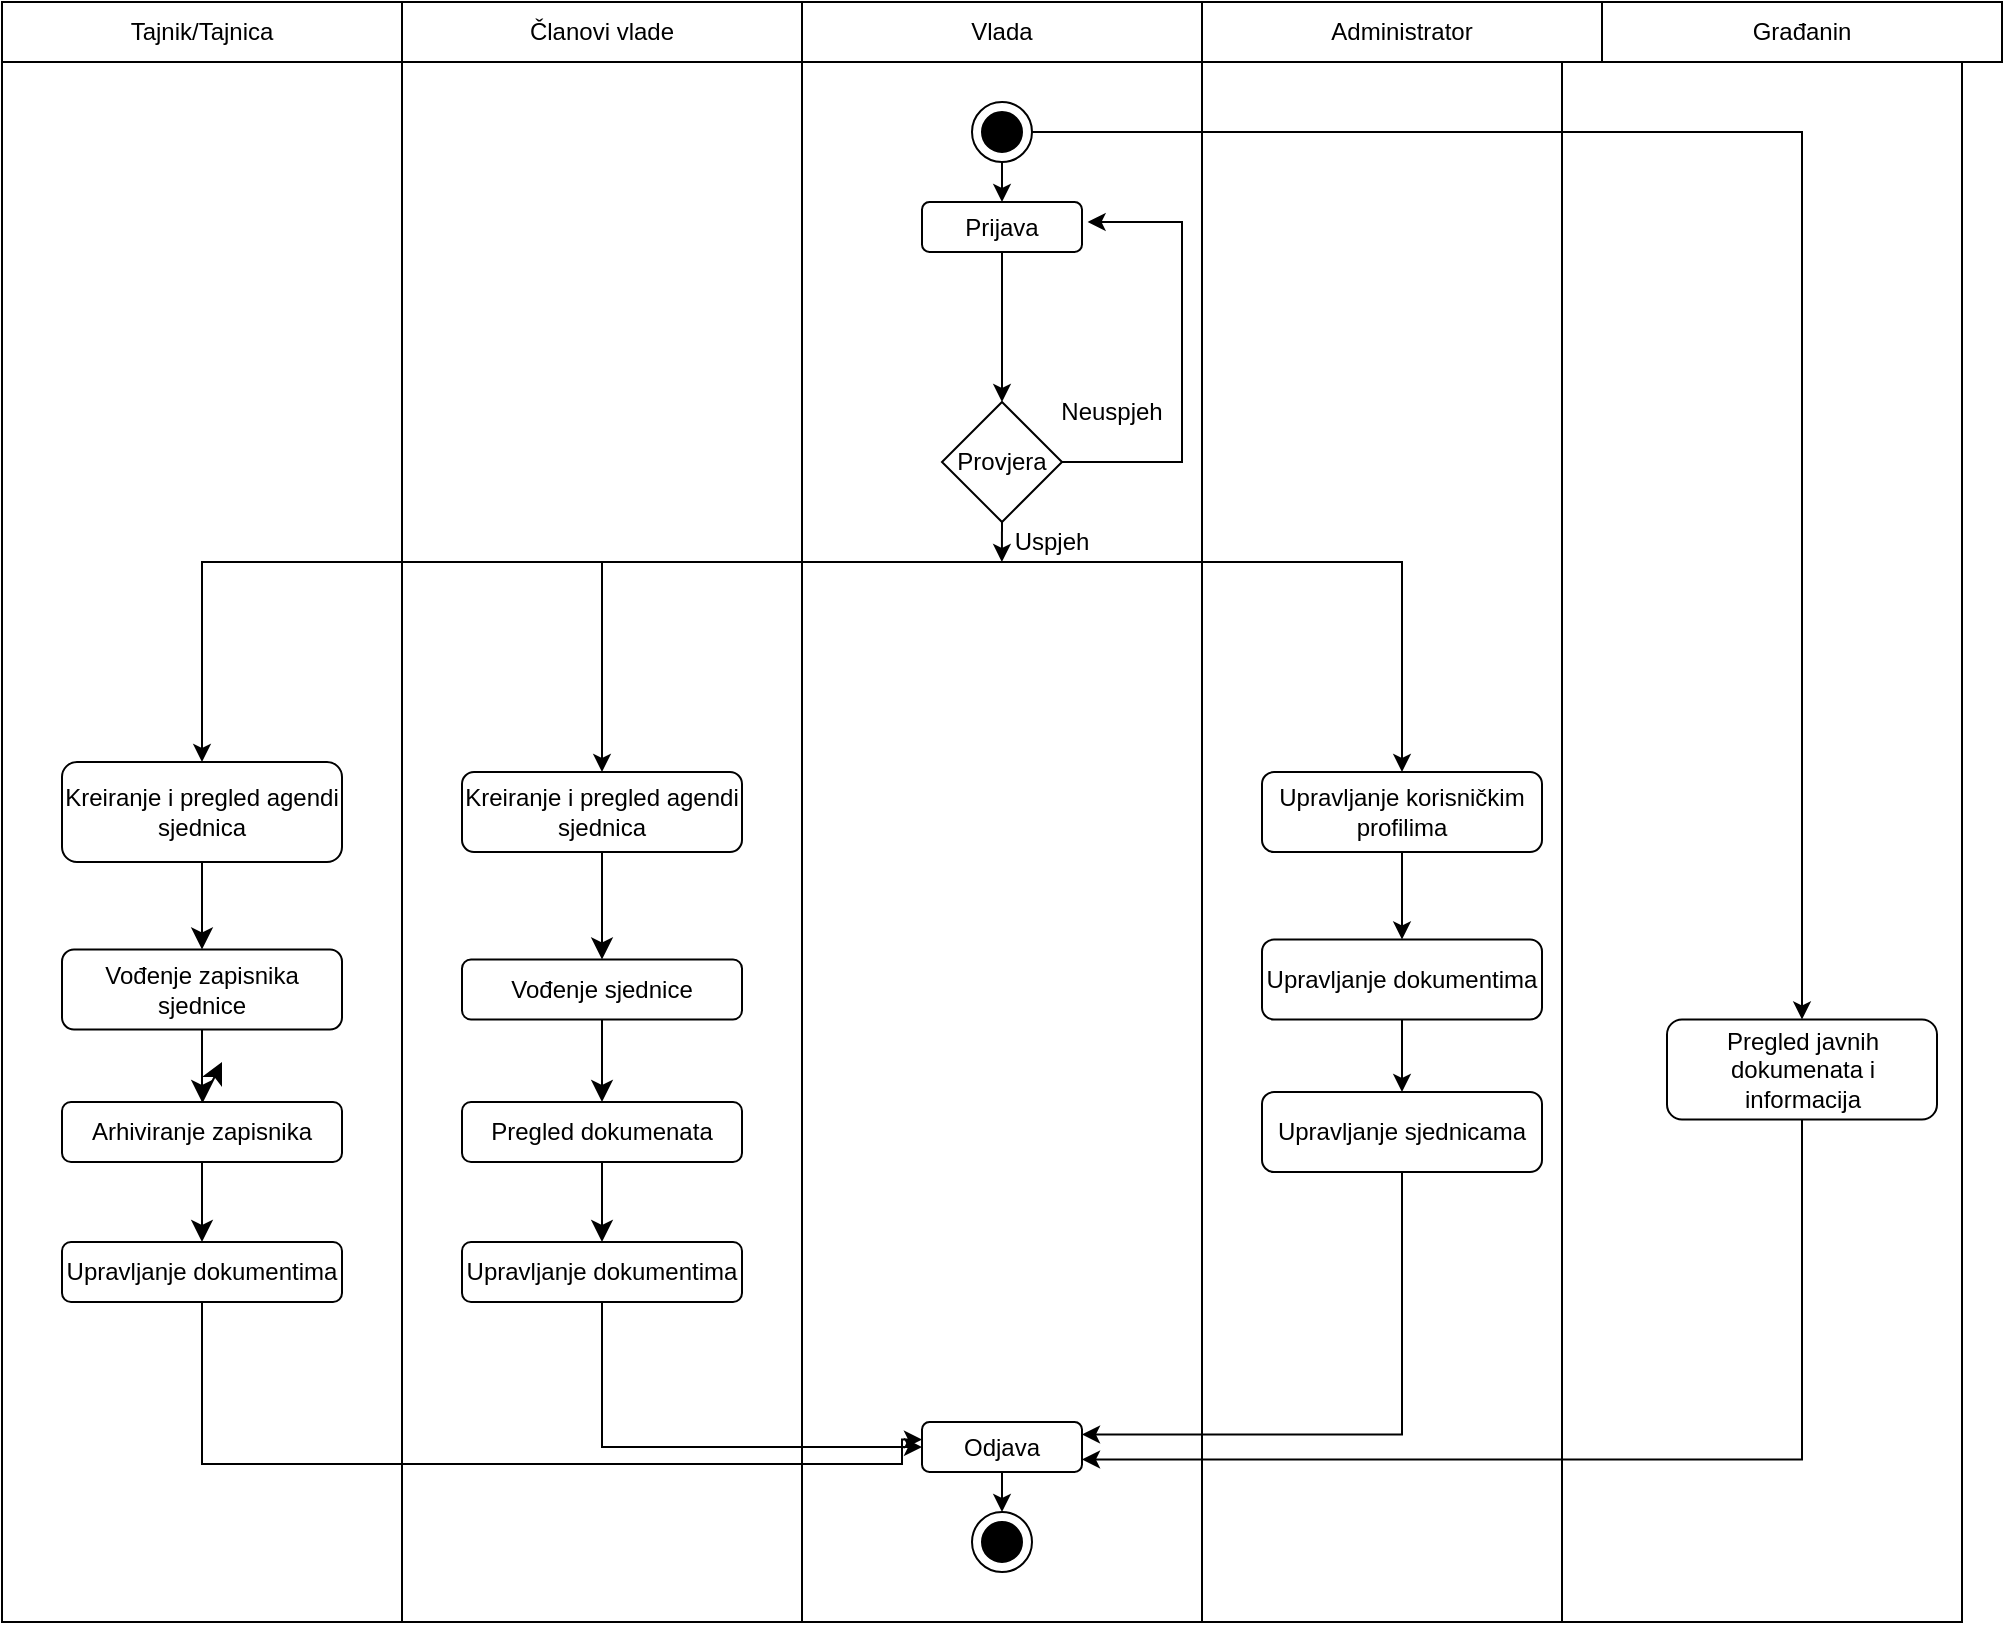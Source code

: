 <mxfile version="24.7.17">
  <diagram id="07fea595-8f29-1299-0266-81d95cde20df" name="Page-1">
    <mxGraphModel dx="1194" dy="592" grid="1" gridSize="10" guides="1" tooltips="1" connect="1" arrows="1" fold="1" page="1" pageScale="1" pageWidth="1169" pageHeight="827" background="#ffffff" math="0" shadow="0">
      <root>
        <mxCell id="0" />
        <mxCell id="1" parent="0" />
        <mxCell id="k4BbUaHCwSgezbctOqtj-11" value="" style="rounded=0;whiteSpace=wrap;html=1;" parent="1" vertex="1">
          <mxGeometry x="150" y="90" width="200" height="780" as="geometry" />
        </mxCell>
        <mxCell id="k4BbUaHCwSgezbctOqtj-12" value="" style="rounded=0;whiteSpace=wrap;html=1;" parent="1" vertex="1">
          <mxGeometry x="350" y="90" width="200" height="780" as="geometry" />
        </mxCell>
        <mxCell id="k4BbUaHCwSgezbctOqtj-13" value="" style="rounded=0;whiteSpace=wrap;html=1;" parent="1" vertex="1">
          <mxGeometry x="550" y="90" width="200" height="780" as="geometry" />
        </mxCell>
        <mxCell id="k4BbUaHCwSgezbctOqtj-14" value="" style="rounded=0;whiteSpace=wrap;html=1;" parent="1" vertex="1">
          <mxGeometry x="750" y="90" width="200" height="780" as="geometry" />
        </mxCell>
        <mxCell id="k4BbUaHCwSgezbctOqtj-15" value="Članovi vlade" style="rounded=0;whiteSpace=wrap;html=1;" parent="1" vertex="1">
          <mxGeometry x="350" y="60" width="200" height="30" as="geometry" />
        </mxCell>
        <mxCell id="k4BbUaHCwSgezbctOqtj-16" value="Tajnik/Tajnica" style="rounded=0;whiteSpace=wrap;html=1;" parent="1" vertex="1">
          <mxGeometry x="150" y="60" width="200" height="30" as="geometry" />
        </mxCell>
        <mxCell id="k4BbUaHCwSgezbctOqtj-17" value="Vlada" style="rounded=0;whiteSpace=wrap;html=1;" parent="1" vertex="1">
          <mxGeometry x="550" y="60" width="200" height="30" as="geometry" />
        </mxCell>
        <mxCell id="k4BbUaHCwSgezbctOqtj-18" value="Administrator" style="rounded=0;whiteSpace=wrap;html=1;" parent="1" vertex="1">
          <mxGeometry x="750" y="60" width="200" height="30" as="geometry" />
        </mxCell>
        <mxCell id="k4BbUaHCwSgezbctOqtj-19" style="edgeStyle=orthogonalEdgeStyle;rounded=0;orthogonalLoop=1;jettySize=auto;html=1;exitX=0.5;exitY=1;exitDx=0;exitDy=0;entryX=0.5;entryY=0;entryDx=0;entryDy=0;" parent="1" source="k4BbUaHCwSgezbctOqtj-20" target="k4BbUaHCwSgezbctOqtj-22" edge="1">
          <mxGeometry relative="1" as="geometry" />
        </mxCell>
        <mxCell id="k4BbUaHCwSgezbctOqtj-20" value="" style="ellipse;whiteSpace=wrap;html=1;aspect=fixed;" parent="1" vertex="1">
          <mxGeometry x="635" y="110" width="30" height="30" as="geometry" />
        </mxCell>
        <mxCell id="k4BbUaHCwSgezbctOqtj-22" value="Prijava" style="rounded=1;whiteSpace=wrap;html=1;" parent="1" vertex="1">
          <mxGeometry x="610" y="160" width="80" height="25" as="geometry" />
        </mxCell>
        <mxCell id="k4BbUaHCwSgezbctOqtj-23" style="edgeStyle=orthogonalEdgeStyle;rounded=0;orthogonalLoop=1;jettySize=auto;html=1;exitX=0.5;exitY=1;exitDx=0;exitDy=0;entryX=0.5;entryY=0;entryDx=0;entryDy=0;" parent="1" source="k4BbUaHCwSgezbctOqtj-22" target="k4BbUaHCwSgezbctOqtj-27" edge="1">
          <mxGeometry relative="1" as="geometry">
            <mxPoint x="650.0" y="240" as="sourcePoint" />
          </mxGeometry>
        </mxCell>
        <mxCell id="k4BbUaHCwSgezbctOqtj-25" style="edgeStyle=orthogonalEdgeStyle;rounded=0;orthogonalLoop=1;jettySize=auto;html=1;exitX=1;exitY=0.5;exitDx=0;exitDy=0;entryX=1;entryY=0.5;entryDx=0;entryDy=0;" parent="1" edge="1">
          <mxGeometry relative="1" as="geometry">
            <Array as="points">
              <mxPoint x="740" y="290" />
              <mxPoint x="740" y="170" />
            </Array>
            <mxPoint x="635" y="290.0" as="sourcePoint" />
            <mxPoint x="692.8" y="170" as="targetPoint" />
          </mxGeometry>
        </mxCell>
        <mxCell id="k4BbUaHCwSgezbctOqtj-26" style="edgeStyle=orthogonalEdgeStyle;rounded=0;orthogonalLoop=1;jettySize=auto;html=1;exitX=0.5;exitY=1;exitDx=0;exitDy=0;" parent="1" source="k4BbUaHCwSgezbctOqtj-27" edge="1">
          <mxGeometry relative="1" as="geometry">
            <mxPoint x="649.944" y="340" as="targetPoint" />
          </mxGeometry>
        </mxCell>
        <mxCell id="k4BbUaHCwSgezbctOqtj-27" value="Provjera" style="rhombus;whiteSpace=wrap;html=1;" parent="1" vertex="1">
          <mxGeometry x="620" y="260" width="60" height="60" as="geometry" />
        </mxCell>
        <mxCell id="k4BbUaHCwSgezbctOqtj-28" value="Građanin" style="rounded=0;whiteSpace=wrap;html=1;" parent="1" vertex="1">
          <mxGeometry x="950" y="60" width="200" height="30" as="geometry" />
        </mxCell>
        <mxCell id="k4BbUaHCwSgezbctOqtj-29" value="" style="rounded=0;whiteSpace=wrap;html=1;" parent="1" vertex="1">
          <mxGeometry x="930" y="90" width="200" height="780" as="geometry" />
        </mxCell>
        <mxCell id="k4BbUaHCwSgezbctOqtj-30" value="" style="ellipse;whiteSpace=wrap;html=1;aspect=fixed;fillColor=#000000;" parent="1" vertex="1">
          <mxGeometry x="640" y="115" width="20" height="20" as="geometry" />
        </mxCell>
        <mxCell id="k4BbUaHCwSgezbctOqtj-31" value="Neuspjeh" style="text;html=1;strokeColor=none;fillColor=none;align=center;verticalAlign=middle;whiteSpace=wrap;rounded=0;" parent="1" vertex="1">
          <mxGeometry x="680" y="250" width="50" height="30" as="geometry" />
        </mxCell>
        <mxCell id="k4BbUaHCwSgezbctOqtj-32" value="" style="endArrow=none;html=1;rounded=0;" parent="1" edge="1">
          <mxGeometry width="50" height="50" relative="1" as="geometry">
            <mxPoint x="650" y="340" as="sourcePoint" />
            <mxPoint x="710" y="340" as="targetPoint" />
          </mxGeometry>
        </mxCell>
        <mxCell id="k4BbUaHCwSgezbctOqtj-34" value="Uspjeh" style="text;html=1;strokeColor=none;fillColor=none;align=center;verticalAlign=middle;whiteSpace=wrap;rounded=0;" parent="1" vertex="1">
          <mxGeometry x="650" y="320" width="50" height="20" as="geometry" />
        </mxCell>
        <mxCell id="k4BbUaHCwSgezbctOqtj-37" style="edgeStyle=orthogonalEdgeStyle;rounded=0;orthogonalLoop=1;jettySize=auto;html=1;exitX=0.5;exitY=1;exitDx=0;exitDy=0;entryX=0.5;entryY=0;entryDx=0;entryDy=0;" parent="1" source="k4BbUaHCwSgezbctOqtj-38" target="k4BbUaHCwSgezbctOqtj-53" edge="1">
          <mxGeometry relative="1" as="geometry" />
        </mxCell>
        <mxCell id="k4BbUaHCwSgezbctOqtj-38" value="Upravljanje korisničkim profilima" style="rounded=1;whiteSpace=wrap;html=1;" parent="1" vertex="1">
          <mxGeometry x="780" y="445" width="140" height="40" as="geometry" />
        </mxCell>
        <mxCell id="k4BbUaHCwSgezbctOqtj-39" value="" style="endArrow=classic;html=1;rounded=0;entryX=0.5;entryY=0;entryDx=0;entryDy=0;" parent="1" target="4K4t0N0ljQZi-Vb2gh6m-15" edge="1">
          <mxGeometry width="50" height="50" relative="1" as="geometry">
            <mxPoint x="590" y="340" as="sourcePoint" />
            <mxPoint x="520" y="375" as="targetPoint" />
            <Array as="points">
              <mxPoint x="450" y="340" />
            </Array>
          </mxGeometry>
        </mxCell>
        <mxCell id="k4BbUaHCwSgezbctOqtj-40" value="" style="endArrow=classic;html=1;rounded=0;entryX=0.5;entryY=0;entryDx=0;entryDy=0;" parent="1" target="k4BbUaHCwSgezbctOqtj-38" edge="1">
          <mxGeometry width="50" height="50" relative="1" as="geometry">
            <mxPoint x="710" y="340" as="sourcePoint" />
            <mxPoint x="700" y="390" as="targetPoint" />
            <Array as="points">
              <mxPoint x="850" y="340" />
            </Array>
          </mxGeometry>
        </mxCell>
        <mxCell id="k4BbUaHCwSgezbctOqtj-48" style="edgeStyle=orthogonalEdgeStyle;rounded=0;orthogonalLoop=1;jettySize=auto;html=1;exitX=0.5;exitY=1;exitDx=0;exitDy=0;entryX=0.5;entryY=0;entryDx=0;entryDy=0;" parent="1" edge="1">
          <mxGeometry relative="1" as="geometry">
            <mxPoint x="450" y="550" as="sourcePoint" />
          </mxGeometry>
        </mxCell>
        <mxCell id="k4BbUaHCwSgezbctOqtj-53" value="Upravljanje dokumentima" style="rounded=1;whiteSpace=wrap;html=1;" parent="1" vertex="1">
          <mxGeometry x="780" y="528.75" width="140" height="40" as="geometry" />
        </mxCell>
        <mxCell id="k4BbUaHCwSgezbctOqtj-54" style="edgeStyle=orthogonalEdgeStyle;rounded=0;orthogonalLoop=1;jettySize=auto;html=1;exitX=0.5;exitY=1;exitDx=0;exitDy=0;entryX=0.5;entryY=0;entryDx=0;entryDy=0;" parent="1" source="k4BbUaHCwSgezbctOqtj-53" target="k4BbUaHCwSgezbctOqtj-57" edge="1">
          <mxGeometry relative="1" as="geometry">
            <mxPoint x="850" y="530" as="sourcePoint" />
          </mxGeometry>
        </mxCell>
        <mxCell id="k4BbUaHCwSgezbctOqtj-56" style="edgeStyle=orthogonalEdgeStyle;rounded=0;orthogonalLoop=1;jettySize=auto;html=1;exitX=0.5;exitY=1;exitDx=0;exitDy=0;entryX=1;entryY=0.25;entryDx=0;entryDy=0;" parent="1" source="k4BbUaHCwSgezbctOqtj-57" target="k4BbUaHCwSgezbctOqtj-64" edge="1">
          <mxGeometry relative="1" as="geometry" />
        </mxCell>
        <mxCell id="k4BbUaHCwSgezbctOqtj-57" value="Upravljanje sjednicama" style="rounded=1;whiteSpace=wrap;html=1;" parent="1" vertex="1">
          <mxGeometry x="780" y="605" width="140" height="40" as="geometry" />
        </mxCell>
        <mxCell id="k4BbUaHCwSgezbctOqtj-60" style="edgeStyle=orthogonalEdgeStyle;rounded=0;orthogonalLoop=1;jettySize=auto;html=1;entryX=1;entryY=0.75;entryDx=0;entryDy=0;exitX=0.5;exitY=1;exitDx=0;exitDy=0;" parent="1" source="4K4t0N0ljQZi-Vb2gh6m-19" target="k4BbUaHCwSgezbctOqtj-64" edge="1">
          <mxGeometry relative="1" as="geometry">
            <mxPoint x="1050" y="601.25" as="sourcePoint" />
          </mxGeometry>
        </mxCell>
        <mxCell id="k4BbUaHCwSgezbctOqtj-62" value="" style="endArrow=classic;html=1;rounded=0;entryX=0.5;entryY=0;entryDx=0;entryDy=0;exitX=1;exitY=0.5;exitDx=0;exitDy=0;" parent="1" target="4K4t0N0ljQZi-Vb2gh6m-19" edge="1" source="k4BbUaHCwSgezbctOqtj-20">
          <mxGeometry width="50" height="50" relative="1" as="geometry">
            <mxPoint x="710" y="340" as="sourcePoint" />
            <mxPoint x="1050" y="427.75" as="targetPoint" />
            <Array as="points">
              <mxPoint x="1050" y="125" />
            </Array>
          </mxGeometry>
        </mxCell>
        <mxCell id="k4BbUaHCwSgezbctOqtj-63" style="edgeStyle=orthogonalEdgeStyle;rounded=0;orthogonalLoop=1;jettySize=auto;html=1;exitX=0.5;exitY=1;exitDx=0;exitDy=0;entryX=0.5;entryY=0;entryDx=0;entryDy=0;" parent="1" source="k4BbUaHCwSgezbctOqtj-64" target="k4BbUaHCwSgezbctOqtj-65" edge="1">
          <mxGeometry relative="1" as="geometry" />
        </mxCell>
        <mxCell id="k4BbUaHCwSgezbctOqtj-64" value="Odjava" style="rounded=1;whiteSpace=wrap;html=1;" parent="1" vertex="1">
          <mxGeometry x="610" y="770" width="80" height="25" as="geometry" />
        </mxCell>
        <mxCell id="k4BbUaHCwSgezbctOqtj-65" value="" style="ellipse;whiteSpace=wrap;html=1;aspect=fixed;" parent="1" vertex="1">
          <mxGeometry x="635" y="815" width="30" height="30" as="geometry" />
        </mxCell>
        <mxCell id="k4BbUaHCwSgezbctOqtj-66" value="" style="ellipse;whiteSpace=wrap;html=1;aspect=fixed;fillColor=#000000;" parent="1" vertex="1">
          <mxGeometry x="640" y="820" width="20" height="20" as="geometry" />
        </mxCell>
        <mxCell id="k4BbUaHCwSgezbctOqtj-71" style="edgeStyle=orthogonalEdgeStyle;rounded=0;orthogonalLoop=1;jettySize=auto;html=1;exitX=0.5;exitY=1;exitDx=0;exitDy=0;entryX=0;entryY=0.5;entryDx=0;entryDy=0;" parent="1" source="4K4t0N0ljQZi-Vb2gh6m-29" edge="1">
          <mxGeometry relative="1" as="geometry">
            <mxPoint x="450" y="631.25" as="sourcePoint" />
            <mxPoint x="610" y="782.5" as="targetPoint" />
            <Array as="points">
              <mxPoint x="450" y="783" />
            </Array>
          </mxGeometry>
        </mxCell>
        <mxCell id="k4BbUaHCwSgezbctOqtj-72" style="edgeStyle=orthogonalEdgeStyle;rounded=0;orthogonalLoop=1;jettySize=auto;html=1;exitX=0.5;exitY=1;exitDx=0;exitDy=0;entryX=0.5;entryY=0;entryDx=0;entryDy=0;" parent="1" edge="1">
          <mxGeometry relative="1" as="geometry">
            <mxPoint x="450" y="605" as="sourcePoint" />
          </mxGeometry>
        </mxCell>
        <mxCell id="k4BbUaHCwSgezbctOqtj-92" value="" style="edgeStyle=orthogonalEdgeStyle;rounded=0;orthogonalLoop=1;jettySize=auto;html=1;" parent="1" edge="1">
          <mxGeometry relative="1" as="geometry">
            <mxPoint x="450" y="720" as="sourcePoint" />
          </mxGeometry>
        </mxCell>
        <mxCell id="k4BbUaHCwSgezbctOqtj-93" value="" style="edgeStyle=orthogonalEdgeStyle;rounded=0;orthogonalLoop=1;jettySize=auto;html=1;" parent="1" edge="1">
          <mxGeometry relative="1" as="geometry">
            <mxPoint x="450" y="720" as="sourcePoint" />
          </mxGeometry>
        </mxCell>
        <mxCell id="4K4t0N0ljQZi-Vb2gh6m-36" style="edgeStyle=none;curved=1;rounded=0;orthogonalLoop=1;jettySize=auto;html=1;fontSize=12;startSize=8;endSize=8;" parent="1" source="4K4t0N0ljQZi-Vb2gh6m-9" target="4K4t0N0ljQZi-Vb2gh6m-10" edge="1">
          <mxGeometry relative="1" as="geometry" />
        </mxCell>
        <mxCell id="4K4t0N0ljQZi-Vb2gh6m-9" value="Kreiranje i pregled agendi sjednica" style="rounded=1;whiteSpace=wrap;html=1;" parent="1" vertex="1">
          <mxGeometry x="180" y="440" width="140" height="50" as="geometry" />
        </mxCell>
        <mxCell id="4K4t0N0ljQZi-Vb2gh6m-37" style="edgeStyle=none;curved=1;rounded=0;orthogonalLoop=1;jettySize=auto;html=1;fontSize=12;startSize=8;endSize=8;" parent="1" source="4K4t0N0ljQZi-Vb2gh6m-10" target="4K4t0N0ljQZi-Vb2gh6m-11" edge="1">
          <mxGeometry relative="1" as="geometry" />
        </mxCell>
        <mxCell id="4K4t0N0ljQZi-Vb2gh6m-10" value="Vođenje zapisnika sjednice" style="rounded=1;whiteSpace=wrap;html=1;" parent="1" vertex="1">
          <mxGeometry x="180" y="533.75" width="140" height="40" as="geometry" />
        </mxCell>
        <mxCell id="4K4t0N0ljQZi-Vb2gh6m-38" style="edgeStyle=none;curved=1;rounded=0;orthogonalLoop=1;jettySize=auto;html=1;fontSize=12;startSize=8;endSize=8;" parent="1" source="4K4t0N0ljQZi-Vb2gh6m-11" target="4K4t0N0ljQZi-Vb2gh6m-14" edge="1">
          <mxGeometry relative="1" as="geometry" />
        </mxCell>
        <mxCell id="4K4t0N0ljQZi-Vb2gh6m-11" value="Arhiviranje zapisnika" style="rounded=1;whiteSpace=wrap;html=1;" parent="1" vertex="1">
          <mxGeometry x="180" y="610" width="140" height="30" as="geometry" />
        </mxCell>
        <mxCell id="4K4t0N0ljQZi-Vb2gh6m-14" value="Upravljanje dokumentima" style="rounded=1;whiteSpace=wrap;html=1;" parent="1" vertex="1">
          <mxGeometry x="180" y="680" width="140" height="30" as="geometry" />
        </mxCell>
        <mxCell id="4K4t0N0ljQZi-Vb2gh6m-31" style="edgeStyle=none;curved=1;rounded=0;orthogonalLoop=1;jettySize=auto;html=1;fontSize=12;startSize=8;endSize=8;" parent="1" source="4K4t0N0ljQZi-Vb2gh6m-15" target="4K4t0N0ljQZi-Vb2gh6m-18" edge="1">
          <mxGeometry relative="1" as="geometry" />
        </mxCell>
        <mxCell id="4K4t0N0ljQZi-Vb2gh6m-15" value="Kreiranje i pregled agendi sjednica" style="rounded=1;whiteSpace=wrap;html=1;" parent="1" vertex="1">
          <mxGeometry x="380" y="445" width="140" height="40" as="geometry" />
        </mxCell>
        <mxCell id="4K4t0N0ljQZi-Vb2gh6m-32" style="edgeStyle=none;curved=1;rounded=0;orthogonalLoop=1;jettySize=auto;html=1;fontSize=12;startSize=8;endSize=8;" parent="1" source="4K4t0N0ljQZi-Vb2gh6m-18" target="4K4t0N0ljQZi-Vb2gh6m-30" edge="1">
          <mxGeometry relative="1" as="geometry" />
        </mxCell>
        <mxCell id="4K4t0N0ljQZi-Vb2gh6m-18" value="Vođenje sjednice" style="rounded=1;whiteSpace=wrap;html=1;" parent="1" vertex="1">
          <mxGeometry x="380" y="538.75" width="140" height="30" as="geometry" />
        </mxCell>
        <mxCell id="4K4t0N0ljQZi-Vb2gh6m-19" value="Pregled javnih dokumenata i informacija" style="rounded=1;whiteSpace=wrap;html=1;" parent="1" vertex="1">
          <mxGeometry x="982.5" y="568.75" width="135" height="50" as="geometry" />
        </mxCell>
        <mxCell id="4K4t0N0ljQZi-Vb2gh6m-29" value="Upravljanje dokumentima" style="rounded=1;whiteSpace=wrap;html=1;" parent="1" vertex="1">
          <mxGeometry x="380" y="680" width="140" height="30" as="geometry" />
        </mxCell>
        <mxCell id="4K4t0N0ljQZi-Vb2gh6m-33" style="edgeStyle=none;curved=1;rounded=0;orthogonalLoop=1;jettySize=auto;html=1;fontSize=12;startSize=8;endSize=8;" parent="1" source="4K4t0N0ljQZi-Vb2gh6m-30" target="4K4t0N0ljQZi-Vb2gh6m-29" edge="1">
          <mxGeometry relative="1" as="geometry" />
        </mxCell>
        <mxCell id="4K4t0N0ljQZi-Vb2gh6m-30" value="Pregled dokumenata" style="rounded=1;whiteSpace=wrap;html=1;" parent="1" vertex="1">
          <mxGeometry x="380" y="610" width="140" height="30" as="geometry" />
        </mxCell>
        <mxCell id="4K4t0N0ljQZi-Vb2gh6m-35" value="" style="endArrow=classic;html=1;rounded=0;entryX=0.5;entryY=0;entryDx=0;entryDy=0;exitX=0;exitY=1;exitDx=0;exitDy=0;" parent="1" source="k4BbUaHCwSgezbctOqtj-34" target="4K4t0N0ljQZi-Vb2gh6m-9" edge="1">
          <mxGeometry width="50" height="50" relative="1" as="geometry">
            <mxPoint x="500" y="240" as="sourcePoint" />
            <mxPoint x="910" y="269" as="targetPoint" />
            <Array as="points">
              <mxPoint x="250" y="340" />
            </Array>
          </mxGeometry>
        </mxCell>
        <mxCell id="4K4t0N0ljQZi-Vb2gh6m-44" style="edgeStyle=orthogonalEdgeStyle;rounded=0;orthogonalLoop=1;jettySize=auto;html=1;exitX=0.5;exitY=1;exitDx=0;exitDy=0;entryX=0;entryY=0.75;entryDx=0;entryDy=0;" parent="1" source="4K4t0N0ljQZi-Vb2gh6m-14" edge="1">
          <mxGeometry relative="1" as="geometry">
            <mxPoint x="250" y="770" as="sourcePoint" />
            <mxPoint x="610" y="778.75" as="targetPoint" />
            <Array as="points">
              <mxPoint x="250" y="791" />
              <mxPoint x="600" y="791" />
              <mxPoint x="600" y="779" />
            </Array>
          </mxGeometry>
        </mxCell>
        <mxCell id="4K4t0N0ljQZi-Vb2gh6m-51" style="edgeStyle=none;curved=1;rounded=0;orthogonalLoop=1;jettySize=auto;html=1;fontSize=12;startSize=8;endSize=8;exitX=0.5;exitY=1;exitDx=0;exitDy=0;entryX=0.5;entryY=0;entryDx=0;entryDy=0;" parent="1" target="4K4t0N0ljQZi-Vb2gh6m-45" edge="1">
          <mxGeometry relative="1" as="geometry">
            <mxPoint x="250" y="610" as="sourcePoint" />
            <mxPoint x="260" y="590" as="targetPoint" />
          </mxGeometry>
        </mxCell>
      </root>
    </mxGraphModel>
  </diagram>
</mxfile>

